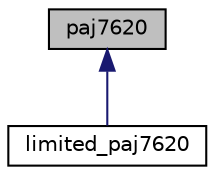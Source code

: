 digraph "paj7620"
{
  edge [fontname="Helvetica",fontsize="10",labelfontname="Helvetica",labelfontsize="10"];
  node [fontname="Helvetica",fontsize="10",shape=record];
  Node0 [label="paj7620",height=0.2,width=0.4,color="black", fillcolor="grey75", style="filled", fontcolor="black"];
  Node0 -> Node1 [dir="back",color="midnightblue",fontsize="10",style="solid",fontname="Helvetica"];
  Node1 [label="limited_paj7620",height=0.2,width=0.4,color="black", fillcolor="white", style="filled",URL="$classlimited__paj7620.html",tooltip="Alternate paj7620 class for limited reading. "];
}

